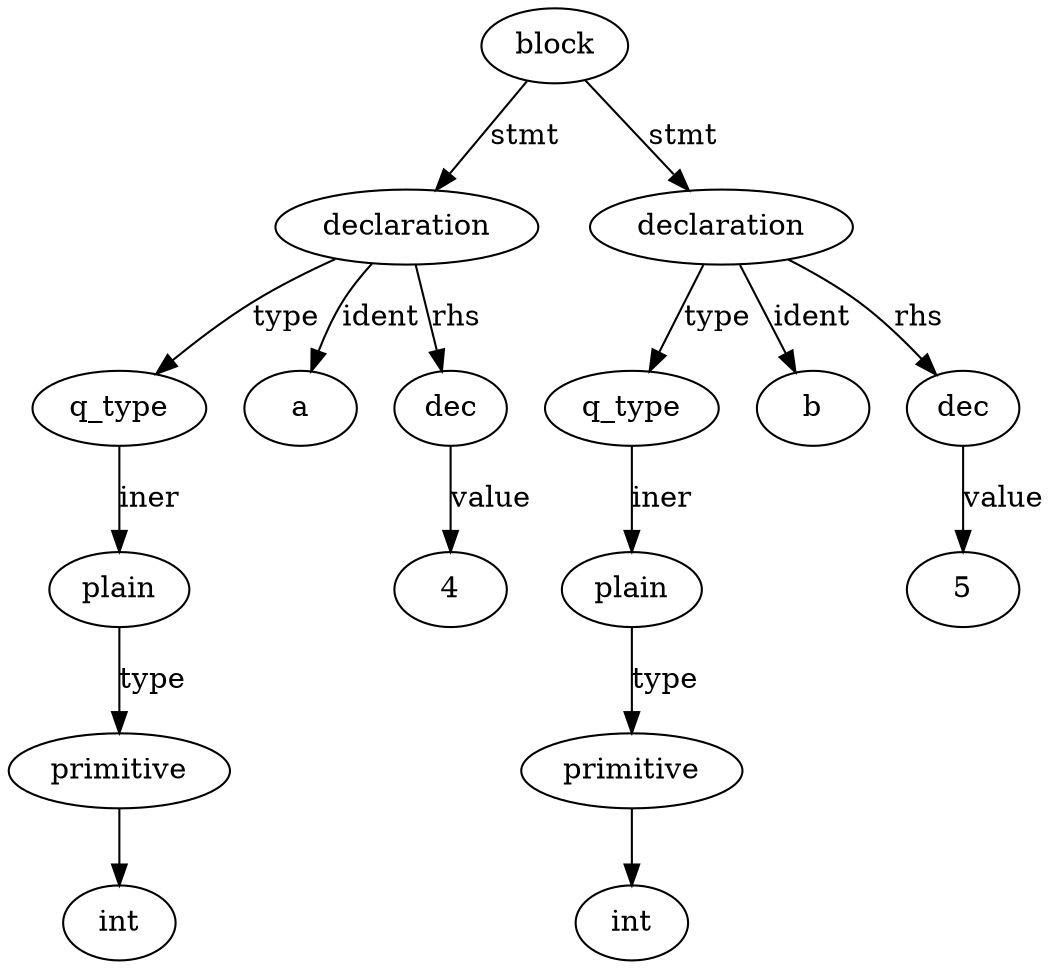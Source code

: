digraph AST {
 ordering="out"
 "0" [label="block"];
 "0" -> "1" [label="stmt"];
 "1" [label="declaration"];
 "1" -> "2" [label="type"];
 "2" [label="q_type"];
 "2" -> "3" [label="iner"];
 "3" [label="plain"];
 "3" -> "4" [label="type"];
 "4" [label="primitive"];
 "4" -> "5" [label=""];
 "5" [label="int"];
 "1" -> "6" [label="ident"];
 "6" [label="a"];
 "1" -> "7" [label="rhs"];
 "7" [label="dec"];
 "7" -> "8" [label="value"];
 "8" [label="4"];
 "0" -> "9" [label="stmt"];
 "9" [label="declaration"];
 "9" -> "10" [label="type"];
 "10" [label="q_type"];
 "10" -> "11" [label="iner"];
 "11" [label="plain"];
 "11" -> "12" [label="type"];
 "12" [label="primitive"];
 "12" -> "13" [label=""];
 "13" [label="int"];
 "9" -> "14" [label="ident"];
 "14" [label="b"];
 "9" -> "15" [label="rhs"];
 "15" [label="dec"];
 "15" -> "16" [label="value"];
 "16" [label="5"];
}

